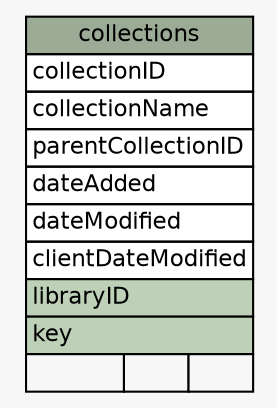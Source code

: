 // dot 2.34.0 on Linux 3.11.6-1-ARCH
// SchemaSpy rev 590
digraph "collections" {
  graph [
    rankdir="RL"
    bgcolor="#f7f7f7"
    nodesep="0.18"
    ranksep="0.46"
    fontname="Helvetica"
    fontsize="11"
  ];
  node [
    fontname="Helvetica"
    fontsize="11"
    shape="plaintext"
  ];
  edge [
    arrowsize="0.8"
  ];
  "collections" [
    label=<
    <TABLE BORDER="0" CELLBORDER="1" CELLSPACING="0" BGCOLOR="#ffffff">
      <TR><TD COLSPAN="3" BGCOLOR="#9bab96" ALIGN="CENTER">collections</TD></TR>
      <TR><TD PORT="collectionID" COLSPAN="3" ALIGN="LEFT">collectionID</TD></TR>
      <TR><TD PORT="collectionName" COLSPAN="3" ALIGN="LEFT">collectionName</TD></TR>
      <TR><TD PORT="parentCollectionID" COLSPAN="3" ALIGN="LEFT">parentCollectionID</TD></TR>
      <TR><TD PORT="dateAdded" COLSPAN="3" ALIGN="LEFT">dateAdded</TD></TR>
      <TR><TD PORT="dateModified" COLSPAN="3" ALIGN="LEFT">dateModified</TD></TR>
      <TR><TD PORT="clientDateModified" COLSPAN="3" ALIGN="LEFT">clientDateModified</TD></TR>
      <TR><TD PORT="libraryID" COLSPAN="3" BGCOLOR="#bed1b8" ALIGN="LEFT">libraryID</TD></TR>
      <TR><TD PORT="key" COLSPAN="3" BGCOLOR="#bed1b8" ALIGN="LEFT">key</TD></TR>
      <TR><TD ALIGN="LEFT" BGCOLOR="#f7f7f7">  </TD><TD ALIGN="RIGHT" BGCOLOR="#f7f7f7">  </TD><TD ALIGN="RIGHT" BGCOLOR="#f7f7f7">  </TD></TR>
    </TABLE>>
    URL="tables/collections.html"
    tooltip="collections"
  ];
}
